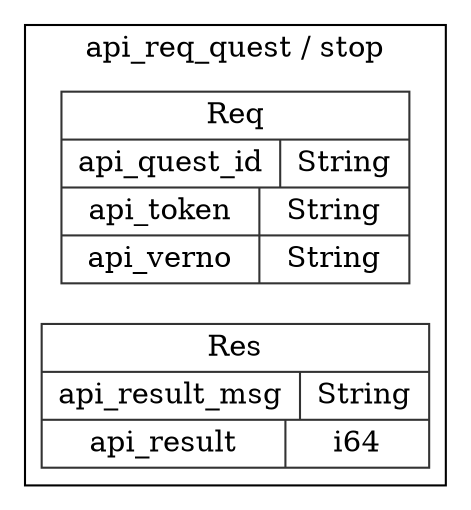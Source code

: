 digraph {
  rankdir=LR;
  subgraph cluster_0 {
    label="api_req_quest / stop";
    node [style="filled", color=white, style="solid", color=gray20];
    api_req_quest__stop__Req [label="<Req> Req  | { api_quest_id | <api_quest_id> String } | { api_token | <api_token> String } | { api_verno | <api_verno> String }", shape=record];
    api_req_quest__stop__Res [label="<Res> Res  | { api_result_msg | <api_result_msg> String } | { api_result | <api_result> i64 }", shape=record];
  }
}
